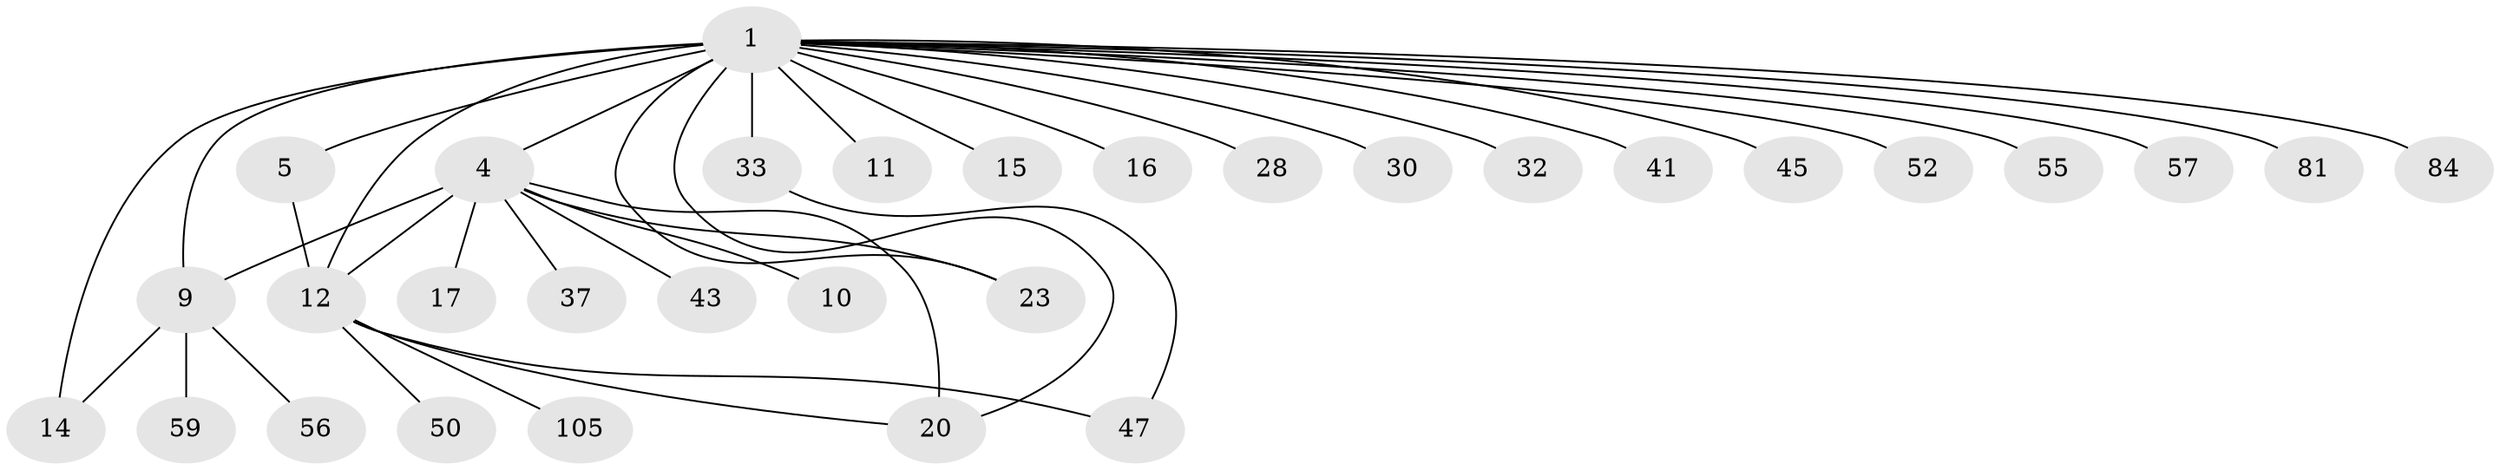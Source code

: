 // original degree distribution, {12: 0.01904761904761905, 4: 0.06666666666666667, 13: 0.009523809523809525, 3: 0.06666666666666667, 10: 0.02857142857142857, 1: 0.5714285714285714, 2: 0.19047619047619047, 6: 0.009523809523809525, 7: 0.01904761904761905, 9: 0.009523809523809525, 11: 0.009523809523809525}
// Generated by graph-tools (version 1.1) at 2025/18/03/04/25 18:18:13]
// undirected, 31 vertices, 38 edges
graph export_dot {
graph [start="1"]
  node [color=gray90,style=filled];
  1 [super="+24+60+3+2+100"];
  4 [super="+69+79+78+90+68+91+19+6+18+27"];
  5 [super="+22+7"];
  9 [super="+26+13+53"];
  10;
  11;
  12 [super="+31+89"];
  14 [super="+88+92+65"];
  15;
  16 [super="+25"];
  17;
  20;
  23 [super="+72"];
  28;
  30;
  32;
  33 [super="+54+61+48+95+36+71+104+67+44"];
  37 [super="+98"];
  41;
  43;
  45;
  47;
  50;
  52;
  55;
  56;
  57;
  59;
  81;
  84;
  105;
  1 -- 4 [weight=3];
  1 -- 16;
  1 -- 20;
  1 -- 28;
  1 -- 52 [weight=2];
  1 -- 55;
  1 -- 33 [weight=3];
  1 -- 32;
  1 -- 9 [weight=4];
  1 -- 45;
  1 -- 30;
  1 -- 23;
  1 -- 12 [weight=2];
  1 -- 14 [weight=2];
  1 -- 57;
  1 -- 5;
  1 -- 41;
  1 -- 11;
  1 -- 15;
  1 -- 81;
  1 -- 84;
  4 -- 10;
  4 -- 20;
  4 -- 37;
  4 -- 17;
  4 -- 12 [weight=4];
  4 -- 9 [weight=2];
  4 -- 43;
  4 -- 23;
  5 -- 12;
  9 -- 14;
  9 -- 56;
  9 -- 59;
  12 -- 105;
  12 -- 47;
  12 -- 50;
  12 -- 20;
  33 -- 47;
}

